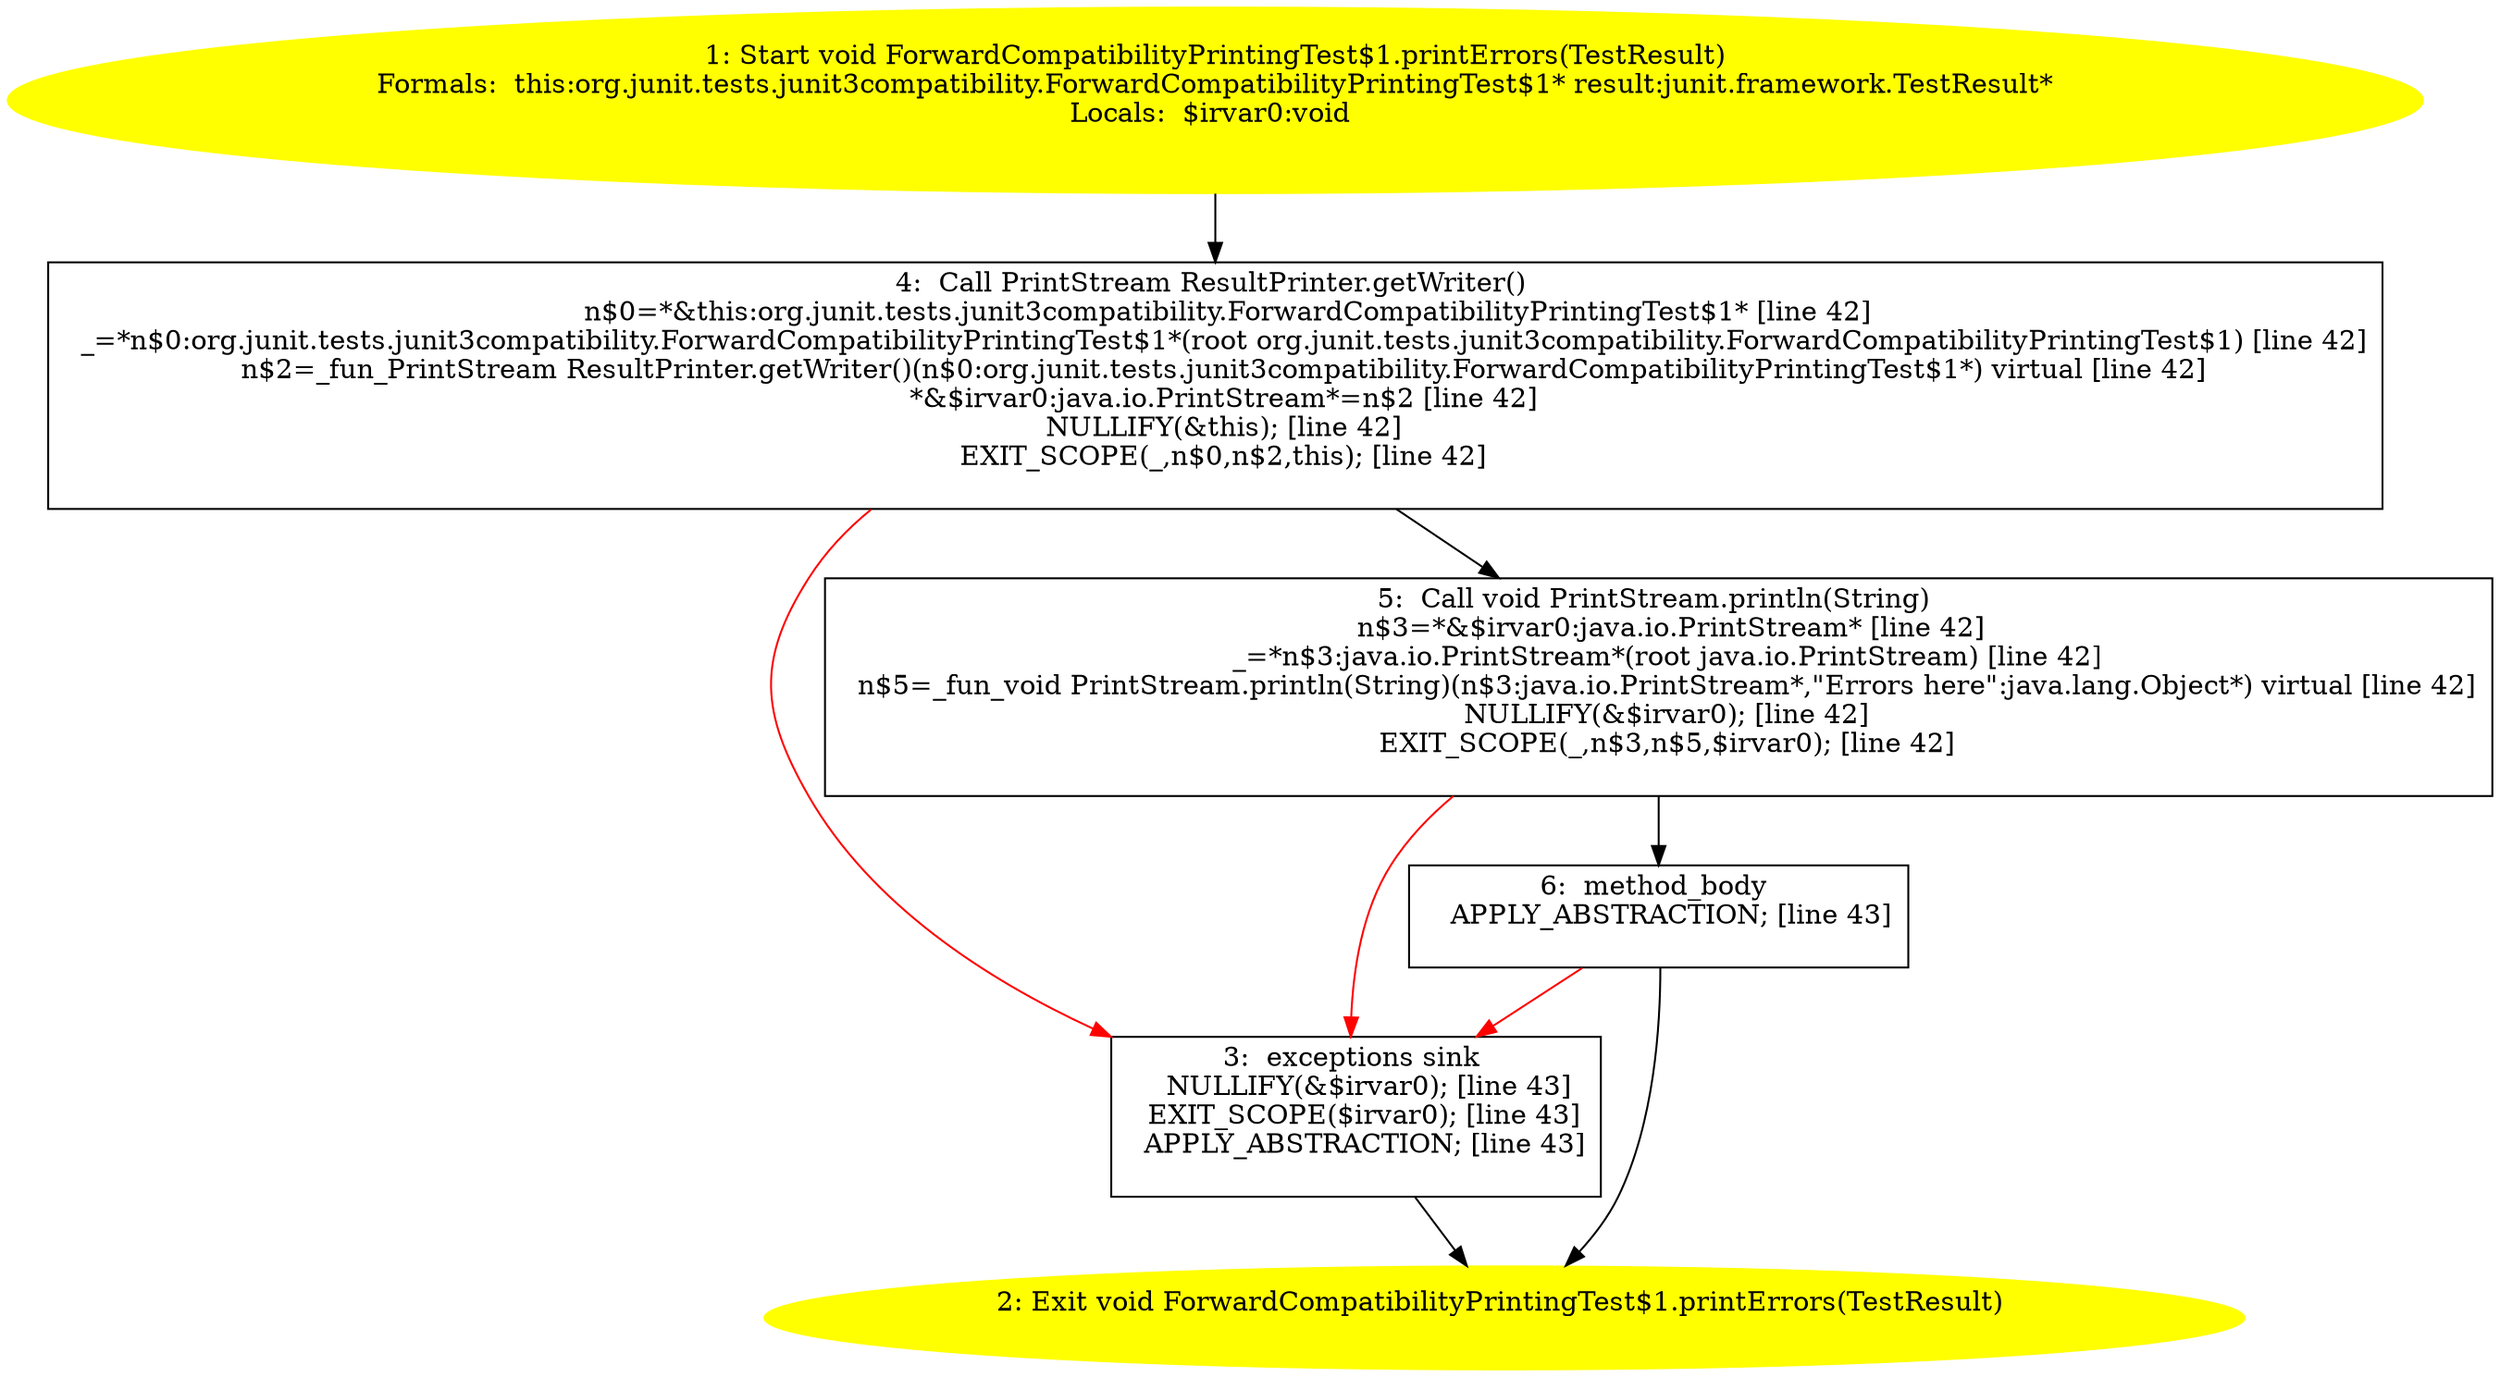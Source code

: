 /* @generated */
digraph cfg {
"org.junit.tests.junit3compatibility.ForwardCompatibilityPrintingTest$1.printErrors(junit.framework.T.f511253c5d6fe7450e5b014e89701ef8_1" [label="1: Start void ForwardCompatibilityPrintingTest$1.printErrors(TestResult)\nFormals:  this:org.junit.tests.junit3compatibility.ForwardCompatibilityPrintingTest$1* result:junit.framework.TestResult*\nLocals:  $irvar0:void \n  " color=yellow style=filled]
	

	 "org.junit.tests.junit3compatibility.ForwardCompatibilityPrintingTest$1.printErrors(junit.framework.T.f511253c5d6fe7450e5b014e89701ef8_1" -> "org.junit.tests.junit3compatibility.ForwardCompatibilityPrintingTest$1.printErrors(junit.framework.T.f511253c5d6fe7450e5b014e89701ef8_4" ;
"org.junit.tests.junit3compatibility.ForwardCompatibilityPrintingTest$1.printErrors(junit.framework.T.f511253c5d6fe7450e5b014e89701ef8_2" [label="2: Exit void ForwardCompatibilityPrintingTest$1.printErrors(TestResult) \n  " color=yellow style=filled]
	

"org.junit.tests.junit3compatibility.ForwardCompatibilityPrintingTest$1.printErrors(junit.framework.T.f511253c5d6fe7450e5b014e89701ef8_3" [label="3:  exceptions sink \n   NULLIFY(&$irvar0); [line 43]\n  EXIT_SCOPE($irvar0); [line 43]\n  APPLY_ABSTRACTION; [line 43]\n " shape="box"]
	

	 "org.junit.tests.junit3compatibility.ForwardCompatibilityPrintingTest$1.printErrors(junit.framework.T.f511253c5d6fe7450e5b014e89701ef8_3" -> "org.junit.tests.junit3compatibility.ForwardCompatibilityPrintingTest$1.printErrors(junit.framework.T.f511253c5d6fe7450e5b014e89701ef8_2" ;
"org.junit.tests.junit3compatibility.ForwardCompatibilityPrintingTest$1.printErrors(junit.framework.T.f511253c5d6fe7450e5b014e89701ef8_4" [label="4:  Call PrintStream ResultPrinter.getWriter() \n   n$0=*&this:org.junit.tests.junit3compatibility.ForwardCompatibilityPrintingTest$1* [line 42]\n  _=*n$0:org.junit.tests.junit3compatibility.ForwardCompatibilityPrintingTest$1*(root org.junit.tests.junit3compatibility.ForwardCompatibilityPrintingTest$1) [line 42]\n  n$2=_fun_PrintStream ResultPrinter.getWriter()(n$0:org.junit.tests.junit3compatibility.ForwardCompatibilityPrintingTest$1*) virtual [line 42]\n  *&$irvar0:java.io.PrintStream*=n$2 [line 42]\n  NULLIFY(&this); [line 42]\n  EXIT_SCOPE(_,n$0,n$2,this); [line 42]\n " shape="box"]
	

	 "org.junit.tests.junit3compatibility.ForwardCompatibilityPrintingTest$1.printErrors(junit.framework.T.f511253c5d6fe7450e5b014e89701ef8_4" -> "org.junit.tests.junit3compatibility.ForwardCompatibilityPrintingTest$1.printErrors(junit.framework.T.f511253c5d6fe7450e5b014e89701ef8_5" ;
	 "org.junit.tests.junit3compatibility.ForwardCompatibilityPrintingTest$1.printErrors(junit.framework.T.f511253c5d6fe7450e5b014e89701ef8_4" -> "org.junit.tests.junit3compatibility.ForwardCompatibilityPrintingTest$1.printErrors(junit.framework.T.f511253c5d6fe7450e5b014e89701ef8_3" [color="red" ];
"org.junit.tests.junit3compatibility.ForwardCompatibilityPrintingTest$1.printErrors(junit.framework.T.f511253c5d6fe7450e5b014e89701ef8_5" [label="5:  Call void PrintStream.println(String) \n   n$3=*&$irvar0:java.io.PrintStream* [line 42]\n  _=*n$3:java.io.PrintStream*(root java.io.PrintStream) [line 42]\n  n$5=_fun_void PrintStream.println(String)(n$3:java.io.PrintStream*,\"Errors here\":java.lang.Object*) virtual [line 42]\n  NULLIFY(&$irvar0); [line 42]\n  EXIT_SCOPE(_,n$3,n$5,$irvar0); [line 42]\n " shape="box"]
	

	 "org.junit.tests.junit3compatibility.ForwardCompatibilityPrintingTest$1.printErrors(junit.framework.T.f511253c5d6fe7450e5b014e89701ef8_5" -> "org.junit.tests.junit3compatibility.ForwardCompatibilityPrintingTest$1.printErrors(junit.framework.T.f511253c5d6fe7450e5b014e89701ef8_6" ;
	 "org.junit.tests.junit3compatibility.ForwardCompatibilityPrintingTest$1.printErrors(junit.framework.T.f511253c5d6fe7450e5b014e89701ef8_5" -> "org.junit.tests.junit3compatibility.ForwardCompatibilityPrintingTest$1.printErrors(junit.framework.T.f511253c5d6fe7450e5b014e89701ef8_3" [color="red" ];
"org.junit.tests.junit3compatibility.ForwardCompatibilityPrintingTest$1.printErrors(junit.framework.T.f511253c5d6fe7450e5b014e89701ef8_6" [label="6:  method_body \n   APPLY_ABSTRACTION; [line 43]\n " shape="box"]
	

	 "org.junit.tests.junit3compatibility.ForwardCompatibilityPrintingTest$1.printErrors(junit.framework.T.f511253c5d6fe7450e5b014e89701ef8_6" -> "org.junit.tests.junit3compatibility.ForwardCompatibilityPrintingTest$1.printErrors(junit.framework.T.f511253c5d6fe7450e5b014e89701ef8_2" ;
	 "org.junit.tests.junit3compatibility.ForwardCompatibilityPrintingTest$1.printErrors(junit.framework.T.f511253c5d6fe7450e5b014e89701ef8_6" -> "org.junit.tests.junit3compatibility.ForwardCompatibilityPrintingTest$1.printErrors(junit.framework.T.f511253c5d6fe7450e5b014e89701ef8_3" [color="red" ];
}
